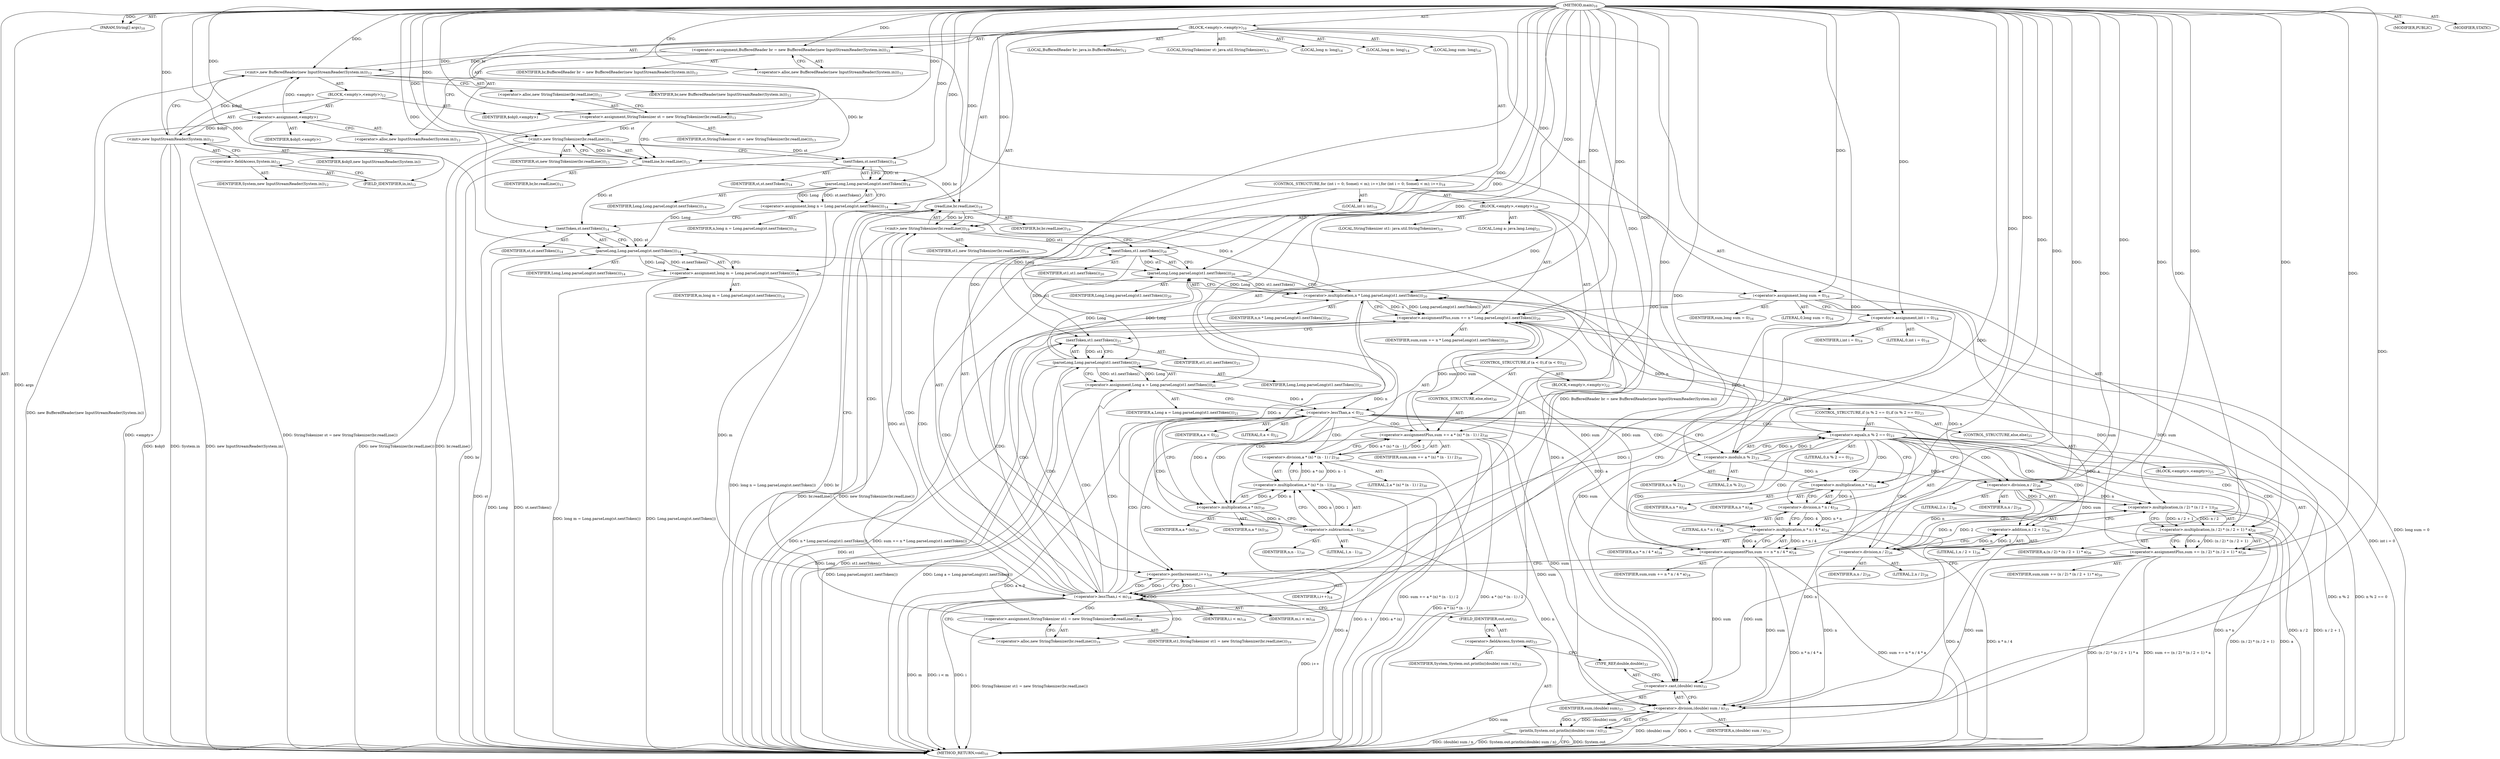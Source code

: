 digraph "main" {  
"23" [label = <(METHOD,main)<SUB>10</SUB>> ]
"24" [label = <(PARAM,String[] args)<SUB>10</SUB>> ]
"25" [label = <(BLOCK,&lt;empty&gt;,&lt;empty&gt;)<SUB>10</SUB>> ]
"4" [label = <(LOCAL,BufferedReader br: java.io.BufferedReader)<SUB>12</SUB>> ]
"26" [label = <(&lt;operator&gt;.assignment,BufferedReader br = new BufferedReader(new InputStreamReader(System.in)))<SUB>12</SUB>> ]
"27" [label = <(IDENTIFIER,br,BufferedReader br = new BufferedReader(new InputStreamReader(System.in)))<SUB>12</SUB>> ]
"28" [label = <(&lt;operator&gt;.alloc,new BufferedReader(new InputStreamReader(System.in)))<SUB>12</SUB>> ]
"29" [label = <(&lt;init&gt;,new BufferedReader(new InputStreamReader(System.in)))<SUB>12</SUB>> ]
"3" [label = <(IDENTIFIER,br,new BufferedReader(new InputStreamReader(System.in)))<SUB>12</SUB>> ]
"30" [label = <(BLOCK,&lt;empty&gt;,&lt;empty&gt;)<SUB>12</SUB>> ]
"31" [label = <(&lt;operator&gt;.assignment,&lt;empty&gt;)> ]
"32" [label = <(IDENTIFIER,$obj0,&lt;empty&gt;)> ]
"33" [label = <(&lt;operator&gt;.alloc,new InputStreamReader(System.in))<SUB>12</SUB>> ]
"34" [label = <(&lt;init&gt;,new InputStreamReader(System.in))<SUB>12</SUB>> ]
"35" [label = <(IDENTIFIER,$obj0,new InputStreamReader(System.in))> ]
"36" [label = <(&lt;operator&gt;.fieldAccess,System.in)<SUB>12</SUB>> ]
"37" [label = <(IDENTIFIER,System,new InputStreamReader(System.in))<SUB>12</SUB>> ]
"38" [label = <(FIELD_IDENTIFIER,in,in)<SUB>12</SUB>> ]
"39" [label = <(IDENTIFIER,$obj0,&lt;empty&gt;)> ]
"6" [label = <(LOCAL,StringTokenizer st: java.util.StringTokenizer)<SUB>13</SUB>> ]
"40" [label = <(&lt;operator&gt;.assignment,StringTokenizer st = new StringTokenizer(br.readLine()))<SUB>13</SUB>> ]
"41" [label = <(IDENTIFIER,st,StringTokenizer st = new StringTokenizer(br.readLine()))<SUB>13</SUB>> ]
"42" [label = <(&lt;operator&gt;.alloc,new StringTokenizer(br.readLine()))<SUB>13</SUB>> ]
"43" [label = <(&lt;init&gt;,new StringTokenizer(br.readLine()))<SUB>13</SUB>> ]
"5" [label = <(IDENTIFIER,st,new StringTokenizer(br.readLine()))<SUB>13</SUB>> ]
"44" [label = <(readLine,br.readLine())<SUB>13</SUB>> ]
"45" [label = <(IDENTIFIER,br,br.readLine())<SUB>13</SUB>> ]
"46" [label = <(LOCAL,long n: long)<SUB>14</SUB>> ]
"47" [label = <(LOCAL,long m: long)<SUB>14</SUB>> ]
"48" [label = <(&lt;operator&gt;.assignment,long n = Long.parseLong(st.nextToken()))<SUB>14</SUB>> ]
"49" [label = <(IDENTIFIER,n,long n = Long.parseLong(st.nextToken()))<SUB>14</SUB>> ]
"50" [label = <(parseLong,Long.parseLong(st.nextToken()))<SUB>14</SUB>> ]
"51" [label = <(IDENTIFIER,Long,Long.parseLong(st.nextToken()))<SUB>14</SUB>> ]
"52" [label = <(nextToken,st.nextToken())<SUB>14</SUB>> ]
"53" [label = <(IDENTIFIER,st,st.nextToken())<SUB>14</SUB>> ]
"54" [label = <(&lt;operator&gt;.assignment,long m = Long.parseLong(st.nextToken()))<SUB>14</SUB>> ]
"55" [label = <(IDENTIFIER,m,long m = Long.parseLong(st.nextToken()))<SUB>14</SUB>> ]
"56" [label = <(parseLong,Long.parseLong(st.nextToken()))<SUB>14</SUB>> ]
"57" [label = <(IDENTIFIER,Long,Long.parseLong(st.nextToken()))<SUB>14</SUB>> ]
"58" [label = <(nextToken,st.nextToken())<SUB>14</SUB>> ]
"59" [label = <(IDENTIFIER,st,st.nextToken())<SUB>14</SUB>> ]
"60" [label = <(LOCAL,long sum: long)<SUB>16</SUB>> ]
"61" [label = <(&lt;operator&gt;.assignment,long sum = 0)<SUB>16</SUB>> ]
"62" [label = <(IDENTIFIER,sum,long sum = 0)<SUB>16</SUB>> ]
"63" [label = <(LITERAL,0,long sum = 0)<SUB>16</SUB>> ]
"64" [label = <(CONTROL_STRUCTURE,for (int i = 0; Some(i &lt; m); i++),for (int i = 0; Some(i &lt; m); i++))<SUB>18</SUB>> ]
"65" [label = <(LOCAL,int i: int)<SUB>18</SUB>> ]
"66" [label = <(&lt;operator&gt;.assignment,int i = 0)<SUB>18</SUB>> ]
"67" [label = <(IDENTIFIER,i,int i = 0)<SUB>18</SUB>> ]
"68" [label = <(LITERAL,0,int i = 0)<SUB>18</SUB>> ]
"69" [label = <(&lt;operator&gt;.lessThan,i &lt; m)<SUB>18</SUB>> ]
"70" [label = <(IDENTIFIER,i,i &lt; m)<SUB>18</SUB>> ]
"71" [label = <(IDENTIFIER,m,i &lt; m)<SUB>18</SUB>> ]
"72" [label = <(&lt;operator&gt;.postIncrement,i++)<SUB>18</SUB>> ]
"73" [label = <(IDENTIFIER,i,i++)<SUB>18</SUB>> ]
"74" [label = <(BLOCK,&lt;empty&gt;,&lt;empty&gt;)<SUB>18</SUB>> ]
"8" [label = <(LOCAL,StringTokenizer st1: java.util.StringTokenizer)<SUB>19</SUB>> ]
"75" [label = <(&lt;operator&gt;.assignment,StringTokenizer st1 = new StringTokenizer(br.readLine()))<SUB>19</SUB>> ]
"76" [label = <(IDENTIFIER,st1,StringTokenizer st1 = new StringTokenizer(br.readLine()))<SUB>19</SUB>> ]
"77" [label = <(&lt;operator&gt;.alloc,new StringTokenizer(br.readLine()))<SUB>19</SUB>> ]
"78" [label = <(&lt;init&gt;,new StringTokenizer(br.readLine()))<SUB>19</SUB>> ]
"7" [label = <(IDENTIFIER,st1,new StringTokenizer(br.readLine()))<SUB>19</SUB>> ]
"79" [label = <(readLine,br.readLine())<SUB>19</SUB>> ]
"80" [label = <(IDENTIFIER,br,br.readLine())<SUB>19</SUB>> ]
"81" [label = <(&lt;operator&gt;.assignmentPlus,sum += n * Long.parseLong(st1.nextToken()))<SUB>20</SUB>> ]
"82" [label = <(IDENTIFIER,sum,sum += n * Long.parseLong(st1.nextToken()))<SUB>20</SUB>> ]
"83" [label = <(&lt;operator&gt;.multiplication,n * Long.parseLong(st1.nextToken()))<SUB>20</SUB>> ]
"84" [label = <(IDENTIFIER,n,n * Long.parseLong(st1.nextToken()))<SUB>20</SUB>> ]
"85" [label = <(parseLong,Long.parseLong(st1.nextToken()))<SUB>20</SUB>> ]
"86" [label = <(IDENTIFIER,Long,Long.parseLong(st1.nextToken()))<SUB>20</SUB>> ]
"87" [label = <(nextToken,st1.nextToken())<SUB>20</SUB>> ]
"88" [label = <(IDENTIFIER,st1,st1.nextToken())<SUB>20</SUB>> ]
"89" [label = <(LOCAL,Long a: java.lang.Long)<SUB>21</SUB>> ]
"90" [label = <(&lt;operator&gt;.assignment,Long a = Long.parseLong(st1.nextToken()))<SUB>21</SUB>> ]
"91" [label = <(IDENTIFIER,a,Long a = Long.parseLong(st1.nextToken()))<SUB>21</SUB>> ]
"92" [label = <(parseLong,Long.parseLong(st1.nextToken()))<SUB>21</SUB>> ]
"93" [label = <(IDENTIFIER,Long,Long.parseLong(st1.nextToken()))<SUB>21</SUB>> ]
"94" [label = <(nextToken,st1.nextToken())<SUB>21</SUB>> ]
"95" [label = <(IDENTIFIER,st1,st1.nextToken())<SUB>21</SUB>> ]
"96" [label = <(CONTROL_STRUCTURE,if (a &lt; 0),if (a &lt; 0))<SUB>22</SUB>> ]
"97" [label = <(&lt;operator&gt;.lessThan,a &lt; 0)<SUB>22</SUB>> ]
"98" [label = <(IDENTIFIER,a,a &lt; 0)<SUB>22</SUB>> ]
"99" [label = <(LITERAL,0,a &lt; 0)<SUB>22</SUB>> ]
"100" [label = <(BLOCK,&lt;empty&gt;,&lt;empty&gt;)<SUB>22</SUB>> ]
"101" [label = <(CONTROL_STRUCTURE,if (n % 2 == 0),if (n % 2 == 0))<SUB>23</SUB>> ]
"102" [label = <(&lt;operator&gt;.equals,n % 2 == 0)<SUB>23</SUB>> ]
"103" [label = <(&lt;operator&gt;.modulo,n % 2)<SUB>23</SUB>> ]
"104" [label = <(IDENTIFIER,n,n % 2)<SUB>23</SUB>> ]
"105" [label = <(LITERAL,2,n % 2)<SUB>23</SUB>> ]
"106" [label = <(LITERAL,0,n % 2 == 0)<SUB>23</SUB>> ]
"107" [label = <(&lt;operator&gt;.assignmentPlus,sum += n * n / 4 * a)<SUB>24</SUB>> ]
"108" [label = <(IDENTIFIER,sum,sum += n * n / 4 * a)<SUB>24</SUB>> ]
"109" [label = <(&lt;operator&gt;.multiplication,n * n / 4 * a)<SUB>24</SUB>> ]
"110" [label = <(&lt;operator&gt;.division,n * n / 4)<SUB>24</SUB>> ]
"111" [label = <(&lt;operator&gt;.multiplication,n * n)<SUB>24</SUB>> ]
"112" [label = <(IDENTIFIER,n,n * n)<SUB>24</SUB>> ]
"113" [label = <(IDENTIFIER,n,n * n)<SUB>24</SUB>> ]
"114" [label = <(LITERAL,4,n * n / 4)<SUB>24</SUB>> ]
"115" [label = <(IDENTIFIER,a,n * n / 4 * a)<SUB>24</SUB>> ]
"116" [label = <(CONTROL_STRUCTURE,else,else)<SUB>25</SUB>> ]
"117" [label = <(BLOCK,&lt;empty&gt;,&lt;empty&gt;)<SUB>25</SUB>> ]
"118" [label = <(&lt;operator&gt;.assignmentPlus,sum += (n / 2) * (n / 2 + 1) * a)<SUB>26</SUB>> ]
"119" [label = <(IDENTIFIER,sum,sum += (n / 2) * (n / 2 + 1) * a)<SUB>26</SUB>> ]
"120" [label = <(&lt;operator&gt;.multiplication,(n / 2) * (n / 2 + 1) * a)<SUB>26</SUB>> ]
"121" [label = <(&lt;operator&gt;.multiplication,(n / 2) * (n / 2 + 1))<SUB>26</SUB>> ]
"122" [label = <(&lt;operator&gt;.division,n / 2)<SUB>26</SUB>> ]
"123" [label = <(IDENTIFIER,n,n / 2)<SUB>26</SUB>> ]
"124" [label = <(LITERAL,2,n / 2)<SUB>26</SUB>> ]
"125" [label = <(&lt;operator&gt;.addition,n / 2 + 1)<SUB>26</SUB>> ]
"126" [label = <(&lt;operator&gt;.division,n / 2)<SUB>26</SUB>> ]
"127" [label = <(IDENTIFIER,n,n / 2)<SUB>26</SUB>> ]
"128" [label = <(LITERAL,2,n / 2)<SUB>26</SUB>> ]
"129" [label = <(LITERAL,1,n / 2 + 1)<SUB>26</SUB>> ]
"130" [label = <(IDENTIFIER,a,(n / 2) * (n / 2 + 1) * a)<SUB>26</SUB>> ]
"131" [label = <(CONTROL_STRUCTURE,else,else)<SUB>30</SUB>> ]
"132" [label = <(&lt;operator&gt;.assignmentPlus,sum += a * (n) * (n - 1) / 2)<SUB>30</SUB>> ]
"133" [label = <(IDENTIFIER,sum,sum += a * (n) * (n - 1) / 2)<SUB>30</SUB>> ]
"134" [label = <(&lt;operator&gt;.division,a * (n) * (n - 1) / 2)<SUB>30</SUB>> ]
"135" [label = <(&lt;operator&gt;.multiplication,a * (n) * (n - 1))<SUB>30</SUB>> ]
"136" [label = <(&lt;operator&gt;.multiplication,a * (n))<SUB>30</SUB>> ]
"137" [label = <(IDENTIFIER,a,a * (n))<SUB>30</SUB>> ]
"138" [label = <(IDENTIFIER,n,a * (n))<SUB>30</SUB>> ]
"139" [label = <(&lt;operator&gt;.subtraction,n - 1)<SUB>30</SUB>> ]
"140" [label = <(IDENTIFIER,n,n - 1)<SUB>30</SUB>> ]
"141" [label = <(LITERAL,1,n - 1)<SUB>30</SUB>> ]
"142" [label = <(LITERAL,2,a * (n) * (n - 1) / 2)<SUB>30</SUB>> ]
"143" [label = <(println,System.out.println((double) sum / n))<SUB>33</SUB>> ]
"144" [label = <(&lt;operator&gt;.fieldAccess,System.out)<SUB>33</SUB>> ]
"145" [label = <(IDENTIFIER,System,System.out.println((double) sum / n))<SUB>33</SUB>> ]
"146" [label = <(FIELD_IDENTIFIER,out,out)<SUB>33</SUB>> ]
"147" [label = <(&lt;operator&gt;.division,(double) sum / n)<SUB>33</SUB>> ]
"148" [label = <(&lt;operator&gt;.cast,(double) sum)<SUB>33</SUB>> ]
"149" [label = <(TYPE_REF,double,double)<SUB>33</SUB>> ]
"150" [label = <(IDENTIFIER,sum,(double) sum)<SUB>33</SUB>> ]
"151" [label = <(IDENTIFIER,n,(double) sum / n)<SUB>33</SUB>> ]
"152" [label = <(MODIFIER,PUBLIC)> ]
"153" [label = <(MODIFIER,STATIC)> ]
"154" [label = <(METHOD_RETURN,void)<SUB>10</SUB>> ]
  "23" -> "24"  [ label = "AST: "] 
  "23" -> "25"  [ label = "AST: "] 
  "23" -> "152"  [ label = "AST: "] 
  "23" -> "153"  [ label = "AST: "] 
  "23" -> "154"  [ label = "AST: "] 
  "25" -> "4"  [ label = "AST: "] 
  "25" -> "26"  [ label = "AST: "] 
  "25" -> "29"  [ label = "AST: "] 
  "25" -> "6"  [ label = "AST: "] 
  "25" -> "40"  [ label = "AST: "] 
  "25" -> "43"  [ label = "AST: "] 
  "25" -> "46"  [ label = "AST: "] 
  "25" -> "47"  [ label = "AST: "] 
  "25" -> "48"  [ label = "AST: "] 
  "25" -> "54"  [ label = "AST: "] 
  "25" -> "60"  [ label = "AST: "] 
  "25" -> "61"  [ label = "AST: "] 
  "25" -> "64"  [ label = "AST: "] 
  "25" -> "143"  [ label = "AST: "] 
  "26" -> "27"  [ label = "AST: "] 
  "26" -> "28"  [ label = "AST: "] 
  "29" -> "3"  [ label = "AST: "] 
  "29" -> "30"  [ label = "AST: "] 
  "30" -> "31"  [ label = "AST: "] 
  "30" -> "34"  [ label = "AST: "] 
  "30" -> "39"  [ label = "AST: "] 
  "31" -> "32"  [ label = "AST: "] 
  "31" -> "33"  [ label = "AST: "] 
  "34" -> "35"  [ label = "AST: "] 
  "34" -> "36"  [ label = "AST: "] 
  "36" -> "37"  [ label = "AST: "] 
  "36" -> "38"  [ label = "AST: "] 
  "40" -> "41"  [ label = "AST: "] 
  "40" -> "42"  [ label = "AST: "] 
  "43" -> "5"  [ label = "AST: "] 
  "43" -> "44"  [ label = "AST: "] 
  "44" -> "45"  [ label = "AST: "] 
  "48" -> "49"  [ label = "AST: "] 
  "48" -> "50"  [ label = "AST: "] 
  "50" -> "51"  [ label = "AST: "] 
  "50" -> "52"  [ label = "AST: "] 
  "52" -> "53"  [ label = "AST: "] 
  "54" -> "55"  [ label = "AST: "] 
  "54" -> "56"  [ label = "AST: "] 
  "56" -> "57"  [ label = "AST: "] 
  "56" -> "58"  [ label = "AST: "] 
  "58" -> "59"  [ label = "AST: "] 
  "61" -> "62"  [ label = "AST: "] 
  "61" -> "63"  [ label = "AST: "] 
  "64" -> "65"  [ label = "AST: "] 
  "64" -> "66"  [ label = "AST: "] 
  "64" -> "69"  [ label = "AST: "] 
  "64" -> "72"  [ label = "AST: "] 
  "64" -> "74"  [ label = "AST: "] 
  "66" -> "67"  [ label = "AST: "] 
  "66" -> "68"  [ label = "AST: "] 
  "69" -> "70"  [ label = "AST: "] 
  "69" -> "71"  [ label = "AST: "] 
  "72" -> "73"  [ label = "AST: "] 
  "74" -> "8"  [ label = "AST: "] 
  "74" -> "75"  [ label = "AST: "] 
  "74" -> "78"  [ label = "AST: "] 
  "74" -> "81"  [ label = "AST: "] 
  "74" -> "89"  [ label = "AST: "] 
  "74" -> "90"  [ label = "AST: "] 
  "74" -> "96"  [ label = "AST: "] 
  "75" -> "76"  [ label = "AST: "] 
  "75" -> "77"  [ label = "AST: "] 
  "78" -> "7"  [ label = "AST: "] 
  "78" -> "79"  [ label = "AST: "] 
  "79" -> "80"  [ label = "AST: "] 
  "81" -> "82"  [ label = "AST: "] 
  "81" -> "83"  [ label = "AST: "] 
  "83" -> "84"  [ label = "AST: "] 
  "83" -> "85"  [ label = "AST: "] 
  "85" -> "86"  [ label = "AST: "] 
  "85" -> "87"  [ label = "AST: "] 
  "87" -> "88"  [ label = "AST: "] 
  "90" -> "91"  [ label = "AST: "] 
  "90" -> "92"  [ label = "AST: "] 
  "92" -> "93"  [ label = "AST: "] 
  "92" -> "94"  [ label = "AST: "] 
  "94" -> "95"  [ label = "AST: "] 
  "96" -> "97"  [ label = "AST: "] 
  "96" -> "100"  [ label = "AST: "] 
  "96" -> "131"  [ label = "AST: "] 
  "97" -> "98"  [ label = "AST: "] 
  "97" -> "99"  [ label = "AST: "] 
  "100" -> "101"  [ label = "AST: "] 
  "101" -> "102"  [ label = "AST: "] 
  "101" -> "107"  [ label = "AST: "] 
  "101" -> "116"  [ label = "AST: "] 
  "102" -> "103"  [ label = "AST: "] 
  "102" -> "106"  [ label = "AST: "] 
  "103" -> "104"  [ label = "AST: "] 
  "103" -> "105"  [ label = "AST: "] 
  "107" -> "108"  [ label = "AST: "] 
  "107" -> "109"  [ label = "AST: "] 
  "109" -> "110"  [ label = "AST: "] 
  "109" -> "115"  [ label = "AST: "] 
  "110" -> "111"  [ label = "AST: "] 
  "110" -> "114"  [ label = "AST: "] 
  "111" -> "112"  [ label = "AST: "] 
  "111" -> "113"  [ label = "AST: "] 
  "116" -> "117"  [ label = "AST: "] 
  "117" -> "118"  [ label = "AST: "] 
  "118" -> "119"  [ label = "AST: "] 
  "118" -> "120"  [ label = "AST: "] 
  "120" -> "121"  [ label = "AST: "] 
  "120" -> "130"  [ label = "AST: "] 
  "121" -> "122"  [ label = "AST: "] 
  "121" -> "125"  [ label = "AST: "] 
  "122" -> "123"  [ label = "AST: "] 
  "122" -> "124"  [ label = "AST: "] 
  "125" -> "126"  [ label = "AST: "] 
  "125" -> "129"  [ label = "AST: "] 
  "126" -> "127"  [ label = "AST: "] 
  "126" -> "128"  [ label = "AST: "] 
  "131" -> "132"  [ label = "AST: "] 
  "132" -> "133"  [ label = "AST: "] 
  "132" -> "134"  [ label = "AST: "] 
  "134" -> "135"  [ label = "AST: "] 
  "134" -> "142"  [ label = "AST: "] 
  "135" -> "136"  [ label = "AST: "] 
  "135" -> "139"  [ label = "AST: "] 
  "136" -> "137"  [ label = "AST: "] 
  "136" -> "138"  [ label = "AST: "] 
  "139" -> "140"  [ label = "AST: "] 
  "139" -> "141"  [ label = "AST: "] 
  "143" -> "144"  [ label = "AST: "] 
  "143" -> "147"  [ label = "AST: "] 
  "144" -> "145"  [ label = "AST: "] 
  "144" -> "146"  [ label = "AST: "] 
  "147" -> "148"  [ label = "AST: "] 
  "147" -> "151"  [ label = "AST: "] 
  "148" -> "149"  [ label = "AST: "] 
  "148" -> "150"  [ label = "AST: "] 
  "26" -> "33"  [ label = "CFG: "] 
  "29" -> "42"  [ label = "CFG: "] 
  "40" -> "44"  [ label = "CFG: "] 
  "43" -> "52"  [ label = "CFG: "] 
  "48" -> "58"  [ label = "CFG: "] 
  "54" -> "61"  [ label = "CFG: "] 
  "61" -> "66"  [ label = "CFG: "] 
  "143" -> "154"  [ label = "CFG: "] 
  "28" -> "26"  [ label = "CFG: "] 
  "42" -> "40"  [ label = "CFG: "] 
  "44" -> "43"  [ label = "CFG: "] 
  "50" -> "48"  [ label = "CFG: "] 
  "56" -> "54"  [ label = "CFG: "] 
  "66" -> "69"  [ label = "CFG: "] 
  "69" -> "77"  [ label = "CFG: "] 
  "69" -> "146"  [ label = "CFG: "] 
  "72" -> "69"  [ label = "CFG: "] 
  "144" -> "149"  [ label = "CFG: "] 
  "147" -> "143"  [ label = "CFG: "] 
  "31" -> "38"  [ label = "CFG: "] 
  "34" -> "29"  [ label = "CFG: "] 
  "52" -> "50"  [ label = "CFG: "] 
  "58" -> "56"  [ label = "CFG: "] 
  "75" -> "79"  [ label = "CFG: "] 
  "78" -> "87"  [ label = "CFG: "] 
  "81" -> "94"  [ label = "CFG: "] 
  "90" -> "97"  [ label = "CFG: "] 
  "146" -> "144"  [ label = "CFG: "] 
  "148" -> "147"  [ label = "CFG: "] 
  "33" -> "31"  [ label = "CFG: "] 
  "36" -> "34"  [ label = "CFG: "] 
  "77" -> "75"  [ label = "CFG: "] 
  "79" -> "78"  [ label = "CFG: "] 
  "83" -> "81"  [ label = "CFG: "] 
  "92" -> "90"  [ label = "CFG: "] 
  "97" -> "103"  [ label = "CFG: "] 
  "97" -> "136"  [ label = "CFG: "] 
  "149" -> "148"  [ label = "CFG: "] 
  "38" -> "36"  [ label = "CFG: "] 
  "85" -> "83"  [ label = "CFG: "] 
  "94" -> "92"  [ label = "CFG: "] 
  "132" -> "72"  [ label = "CFG: "] 
  "87" -> "85"  [ label = "CFG: "] 
  "102" -> "111"  [ label = "CFG: "] 
  "102" -> "122"  [ label = "CFG: "] 
  "107" -> "72"  [ label = "CFG: "] 
  "134" -> "132"  [ label = "CFG: "] 
  "103" -> "102"  [ label = "CFG: "] 
  "109" -> "107"  [ label = "CFG: "] 
  "135" -> "134"  [ label = "CFG: "] 
  "110" -> "109"  [ label = "CFG: "] 
  "118" -> "72"  [ label = "CFG: "] 
  "136" -> "139"  [ label = "CFG: "] 
  "139" -> "135"  [ label = "CFG: "] 
  "111" -> "110"  [ label = "CFG: "] 
  "120" -> "118"  [ label = "CFG: "] 
  "121" -> "120"  [ label = "CFG: "] 
  "122" -> "126"  [ label = "CFG: "] 
  "125" -> "121"  [ label = "CFG: "] 
  "126" -> "125"  [ label = "CFG: "] 
  "23" -> "28"  [ label = "CFG: "] 
  "24" -> "154"  [ label = "DDG: args"] 
  "26" -> "154"  [ label = "DDG: BufferedReader br = new BufferedReader(new InputStreamReader(System.in))"] 
  "31" -> "154"  [ label = "DDG: &lt;empty&gt;"] 
  "34" -> "154"  [ label = "DDG: $obj0"] 
  "34" -> "154"  [ label = "DDG: System.in"] 
  "34" -> "154"  [ label = "DDG: new InputStreamReader(System.in)"] 
  "29" -> "154"  [ label = "DDG: new BufferedReader(new InputStreamReader(System.in))"] 
  "40" -> "154"  [ label = "DDG: StringTokenizer st = new StringTokenizer(br.readLine())"] 
  "44" -> "154"  [ label = "DDG: br"] 
  "43" -> "154"  [ label = "DDG: br.readLine()"] 
  "43" -> "154"  [ label = "DDG: new StringTokenizer(br.readLine())"] 
  "48" -> "154"  [ label = "DDG: long n = Long.parseLong(st.nextToken())"] 
  "56" -> "154"  [ label = "DDG: Long"] 
  "58" -> "154"  [ label = "DDG: st"] 
  "56" -> "154"  [ label = "DDG: st.nextToken()"] 
  "54" -> "154"  [ label = "DDG: Long.parseLong(st.nextToken())"] 
  "54" -> "154"  [ label = "DDG: long m = Long.parseLong(st.nextToken())"] 
  "61" -> "154"  [ label = "DDG: long sum = 0"] 
  "66" -> "154"  [ label = "DDG: int i = 0"] 
  "69" -> "154"  [ label = "DDG: i"] 
  "69" -> "154"  [ label = "DDG: m"] 
  "69" -> "154"  [ label = "DDG: i &lt; m"] 
  "143" -> "154"  [ label = "DDG: System.out"] 
  "148" -> "154"  [ label = "DDG: sum"] 
  "147" -> "154"  [ label = "DDG: (double) sum"] 
  "147" -> "154"  [ label = "DDG: n"] 
  "143" -> "154"  [ label = "DDG: (double) sum / n"] 
  "143" -> "154"  [ label = "DDG: System.out.println((double) sum / n)"] 
  "75" -> "154"  [ label = "DDG: StringTokenizer st1 = new StringTokenizer(br.readLine())"] 
  "79" -> "154"  [ label = "DDG: br"] 
  "78" -> "154"  [ label = "DDG: br.readLine()"] 
  "78" -> "154"  [ label = "DDG: new StringTokenizer(br.readLine())"] 
  "81" -> "154"  [ label = "DDG: n * Long.parseLong(st1.nextToken())"] 
  "81" -> "154"  [ label = "DDG: sum += n * Long.parseLong(st1.nextToken())"] 
  "92" -> "154"  [ label = "DDG: Long"] 
  "94" -> "154"  [ label = "DDG: st1"] 
  "92" -> "154"  [ label = "DDG: st1.nextToken()"] 
  "90" -> "154"  [ label = "DDG: Long.parseLong(st1.nextToken())"] 
  "90" -> "154"  [ label = "DDG: Long a = Long.parseLong(st1.nextToken())"] 
  "97" -> "154"  [ label = "DDG: a &lt; 0"] 
  "136" -> "154"  [ label = "DDG: a"] 
  "135" -> "154"  [ label = "DDG: a * (n)"] 
  "135" -> "154"  [ label = "DDG: n - 1"] 
  "134" -> "154"  [ label = "DDG: a * (n) * (n - 1)"] 
  "132" -> "154"  [ label = "DDG: a * (n) * (n - 1) / 2"] 
  "132" -> "154"  [ label = "DDG: sum += a * (n) * (n - 1) / 2"] 
  "102" -> "154"  [ label = "DDG: n % 2"] 
  "102" -> "154"  [ label = "DDG: n % 2 == 0"] 
  "121" -> "154"  [ label = "DDG: n / 2"] 
  "121" -> "154"  [ label = "DDG: n / 2 + 1"] 
  "120" -> "154"  [ label = "DDG: (n / 2) * (n / 2 + 1)"] 
  "120" -> "154"  [ label = "DDG: a"] 
  "118" -> "154"  [ label = "DDG: (n / 2) * (n / 2 + 1) * a"] 
  "118" -> "154"  [ label = "DDG: sum += (n / 2) * (n / 2 + 1) * a"] 
  "110" -> "154"  [ label = "DDG: n * n"] 
  "109" -> "154"  [ label = "DDG: n * n / 4"] 
  "109" -> "154"  [ label = "DDG: a"] 
  "107" -> "154"  [ label = "DDG: n * n / 4 * a"] 
  "107" -> "154"  [ label = "DDG: sum += n * n / 4 * a"] 
  "72" -> "154"  [ label = "DDG: i++"] 
  "23" -> "24"  [ label = "DDG: "] 
  "23" -> "26"  [ label = "DDG: "] 
  "23" -> "40"  [ label = "DDG: "] 
  "50" -> "48"  [ label = "DDG: Long"] 
  "50" -> "48"  [ label = "DDG: st.nextToken()"] 
  "56" -> "54"  [ label = "DDG: Long"] 
  "56" -> "54"  [ label = "DDG: st.nextToken()"] 
  "23" -> "61"  [ label = "DDG: "] 
  "26" -> "29"  [ label = "DDG: br"] 
  "23" -> "29"  [ label = "DDG: "] 
  "31" -> "29"  [ label = "DDG: &lt;empty&gt;"] 
  "34" -> "29"  [ label = "DDG: $obj0"] 
  "40" -> "43"  [ label = "DDG: st"] 
  "23" -> "43"  [ label = "DDG: "] 
  "44" -> "43"  [ label = "DDG: br"] 
  "23" -> "66"  [ label = "DDG: "] 
  "147" -> "143"  [ label = "DDG: (double) sum"] 
  "147" -> "143"  [ label = "DDG: n"] 
  "23" -> "31"  [ label = "DDG: "] 
  "23" -> "39"  [ label = "DDG: "] 
  "29" -> "44"  [ label = "DDG: br"] 
  "23" -> "44"  [ label = "DDG: "] 
  "23" -> "50"  [ label = "DDG: "] 
  "52" -> "50"  [ label = "DDG: st"] 
  "50" -> "56"  [ label = "DDG: Long"] 
  "23" -> "56"  [ label = "DDG: "] 
  "58" -> "56"  [ label = "DDG: st"] 
  "66" -> "69"  [ label = "DDG: i"] 
  "72" -> "69"  [ label = "DDG: i"] 
  "23" -> "69"  [ label = "DDG: "] 
  "54" -> "69"  [ label = "DDG: m"] 
  "69" -> "72"  [ label = "DDG: i"] 
  "23" -> "72"  [ label = "DDG: "] 
  "23" -> "75"  [ label = "DDG: "] 
  "83" -> "81"  [ label = "DDG: n"] 
  "83" -> "81"  [ label = "DDG: Long.parseLong(st1.nextToken())"] 
  "92" -> "90"  [ label = "DDG: Long"] 
  "92" -> "90"  [ label = "DDG: st1.nextToken()"] 
  "23" -> "147"  [ label = "DDG: "] 
  "61" -> "147"  [ label = "DDG: sum"] 
  "132" -> "147"  [ label = "DDG: sum"] 
  "118" -> "147"  [ label = "DDG: sum"] 
  "107" -> "147"  [ label = "DDG: sum"] 
  "48" -> "147"  [ label = "DDG: n"] 
  "139" -> "147"  [ label = "DDG: n"] 
  "126" -> "147"  [ label = "DDG: n"] 
  "111" -> "147"  [ label = "DDG: n"] 
  "31" -> "34"  [ label = "DDG: $obj0"] 
  "23" -> "34"  [ label = "DDG: "] 
  "43" -> "52"  [ label = "DDG: st"] 
  "23" -> "52"  [ label = "DDG: "] 
  "52" -> "58"  [ label = "DDG: st"] 
  "23" -> "58"  [ label = "DDG: "] 
  "75" -> "78"  [ label = "DDG: st1"] 
  "23" -> "78"  [ label = "DDG: "] 
  "79" -> "78"  [ label = "DDG: br"] 
  "61" -> "81"  [ label = "DDG: sum"] 
  "132" -> "81"  [ label = "DDG: sum"] 
  "118" -> "81"  [ label = "DDG: sum"] 
  "107" -> "81"  [ label = "DDG: sum"] 
  "23" -> "81"  [ label = "DDG: "] 
  "23" -> "148"  [ label = "DDG: "] 
  "61" -> "148"  [ label = "DDG: sum"] 
  "132" -> "148"  [ label = "DDG: sum"] 
  "118" -> "148"  [ label = "DDG: sum"] 
  "107" -> "148"  [ label = "DDG: sum"] 
  "44" -> "79"  [ label = "DDG: br"] 
  "23" -> "79"  [ label = "DDG: "] 
  "48" -> "83"  [ label = "DDG: n"] 
  "139" -> "83"  [ label = "DDG: n"] 
  "126" -> "83"  [ label = "DDG: n"] 
  "111" -> "83"  [ label = "DDG: n"] 
  "23" -> "83"  [ label = "DDG: "] 
  "85" -> "83"  [ label = "DDG: Long"] 
  "85" -> "83"  [ label = "DDG: st1.nextToken()"] 
  "85" -> "92"  [ label = "DDG: Long"] 
  "23" -> "92"  [ label = "DDG: "] 
  "94" -> "92"  [ label = "DDG: st1"] 
  "90" -> "97"  [ label = "DDG: a"] 
  "23" -> "97"  [ label = "DDG: "] 
  "134" -> "132"  [ label = "DDG: a * (n) * (n - 1)"] 
  "134" -> "132"  [ label = "DDG: 2"] 
  "56" -> "85"  [ label = "DDG: Long"] 
  "92" -> "85"  [ label = "DDG: Long"] 
  "23" -> "85"  [ label = "DDG: "] 
  "87" -> "85"  [ label = "DDG: st1"] 
  "87" -> "94"  [ label = "DDG: st1"] 
  "23" -> "94"  [ label = "DDG: "] 
  "109" -> "107"  [ label = "DDG: n * n / 4"] 
  "109" -> "107"  [ label = "DDG: a"] 
  "81" -> "132"  [ label = "DDG: sum"] 
  "23" -> "132"  [ label = "DDG: "] 
  "78" -> "87"  [ label = "DDG: st1"] 
  "23" -> "87"  [ label = "DDG: "] 
  "103" -> "102"  [ label = "DDG: n"] 
  "103" -> "102"  [ label = "DDG: 2"] 
  "23" -> "102"  [ label = "DDG: "] 
  "81" -> "107"  [ label = "DDG: sum"] 
  "23" -> "107"  [ label = "DDG: "] 
  "135" -> "134"  [ label = "DDG: a * (n)"] 
  "135" -> "134"  [ label = "DDG: n - 1"] 
  "23" -> "134"  [ label = "DDG: "] 
  "83" -> "103"  [ label = "DDG: n"] 
  "23" -> "103"  [ label = "DDG: "] 
  "110" -> "109"  [ label = "DDG: n * n"] 
  "110" -> "109"  [ label = "DDG: 4"] 
  "97" -> "109"  [ label = "DDG: a"] 
  "23" -> "109"  [ label = "DDG: "] 
  "120" -> "118"  [ label = "DDG: (n / 2) * (n / 2 + 1)"] 
  "120" -> "118"  [ label = "DDG: a"] 
  "136" -> "135"  [ label = "DDG: a"] 
  "136" -> "135"  [ label = "DDG: n"] 
  "139" -> "135"  [ label = "DDG: n"] 
  "139" -> "135"  [ label = "DDG: 1"] 
  "111" -> "110"  [ label = "DDG: n"] 
  "23" -> "110"  [ label = "DDG: "] 
  "81" -> "118"  [ label = "DDG: sum"] 
  "23" -> "118"  [ label = "DDG: "] 
  "97" -> "136"  [ label = "DDG: a"] 
  "23" -> "136"  [ label = "DDG: "] 
  "83" -> "136"  [ label = "DDG: n"] 
  "136" -> "139"  [ label = "DDG: n"] 
  "23" -> "139"  [ label = "DDG: "] 
  "103" -> "111"  [ label = "DDG: n"] 
  "23" -> "111"  [ label = "DDG: "] 
  "121" -> "120"  [ label = "DDG: n / 2"] 
  "121" -> "120"  [ label = "DDG: n / 2 + 1"] 
  "97" -> "120"  [ label = "DDG: a"] 
  "23" -> "120"  [ label = "DDG: "] 
  "122" -> "121"  [ label = "DDG: n"] 
  "122" -> "121"  [ label = "DDG: 2"] 
  "126" -> "121"  [ label = "DDG: n"] 
  "126" -> "121"  [ label = "DDG: 2"] 
  "23" -> "121"  [ label = "DDG: "] 
  "103" -> "122"  [ label = "DDG: n"] 
  "23" -> "122"  [ label = "DDG: "] 
  "126" -> "125"  [ label = "DDG: n"] 
  "126" -> "125"  [ label = "DDG: 2"] 
  "23" -> "125"  [ label = "DDG: "] 
  "122" -> "126"  [ label = "DDG: n"] 
  "23" -> "126"  [ label = "DDG: "] 
  "69" -> "94"  [ label = "CDG: "] 
  "69" -> "77"  [ label = "CDG: "] 
  "69" -> "75"  [ label = "CDG: "] 
  "69" -> "81"  [ label = "CDG: "] 
  "69" -> "85"  [ label = "CDG: "] 
  "69" -> "72"  [ label = "CDG: "] 
  "69" -> "69"  [ label = "CDG: "] 
  "69" -> "92"  [ label = "CDG: "] 
  "69" -> "87"  [ label = "CDG: "] 
  "69" -> "97"  [ label = "CDG: "] 
  "69" -> "90"  [ label = "CDG: "] 
  "69" -> "79"  [ label = "CDG: "] 
  "69" -> "83"  [ label = "CDG: "] 
  "69" -> "78"  [ label = "CDG: "] 
  "97" -> "136"  [ label = "CDG: "] 
  "97" -> "102"  [ label = "CDG: "] 
  "97" -> "103"  [ label = "CDG: "] 
  "97" -> "132"  [ label = "CDG: "] 
  "97" -> "134"  [ label = "CDG: "] 
  "97" -> "135"  [ label = "CDG: "] 
  "97" -> "139"  [ label = "CDG: "] 
  "102" -> "107"  [ label = "CDG: "] 
  "102" -> "120"  [ label = "CDG: "] 
  "102" -> "122"  [ label = "CDG: "] 
  "102" -> "121"  [ label = "CDG: "] 
  "102" -> "126"  [ label = "CDG: "] 
  "102" -> "118"  [ label = "CDG: "] 
  "102" -> "110"  [ label = "CDG: "] 
  "102" -> "125"  [ label = "CDG: "] 
  "102" -> "111"  [ label = "CDG: "] 
  "102" -> "109"  [ label = "CDG: "] 
}
